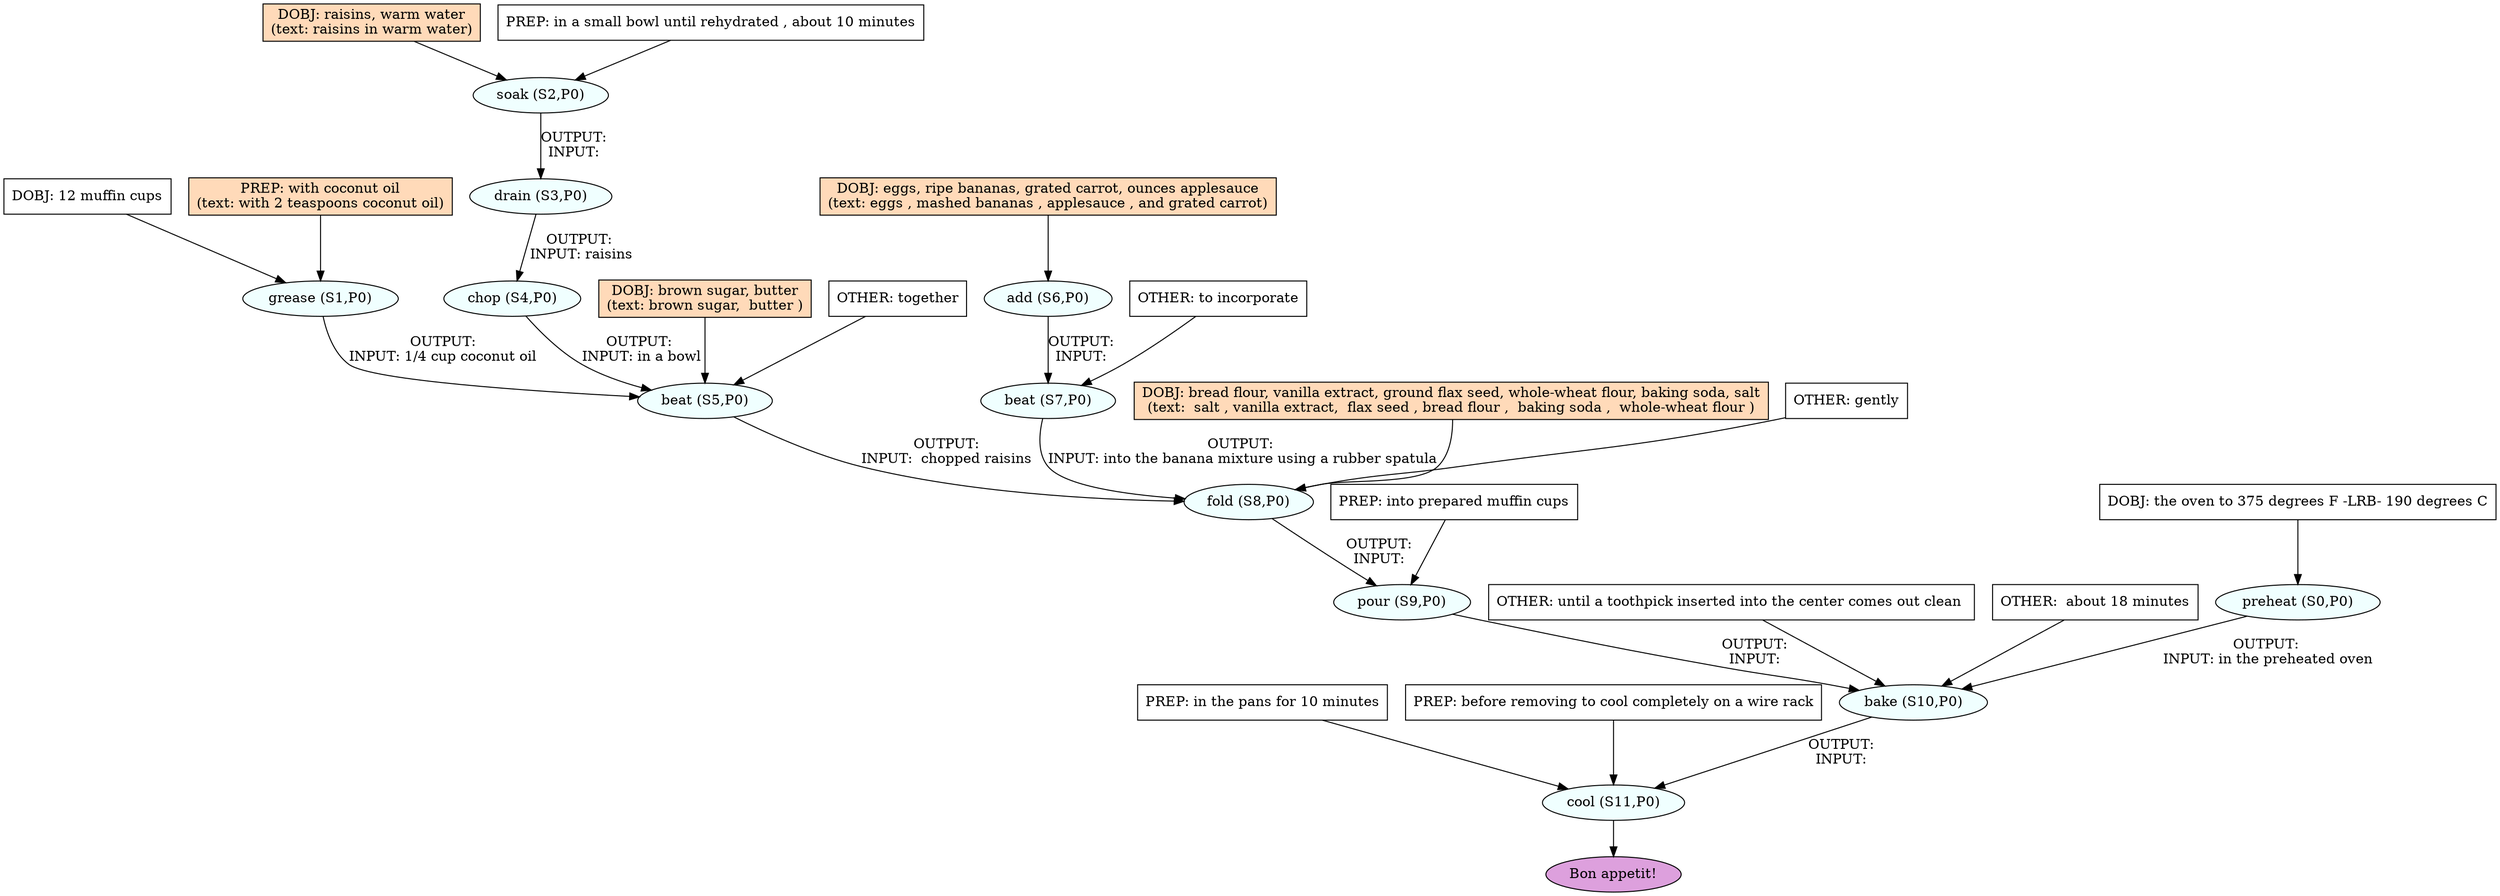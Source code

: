 digraph recipe {
E0[label="preheat (S0,P0)", shape=oval, style=filled, fillcolor=azure]
E1[label="grease (S1,P0)", shape=oval, style=filled, fillcolor=azure]
E2[label="soak (S2,P0)", shape=oval, style=filled, fillcolor=azure]
E3[label="drain (S3,P0)", shape=oval, style=filled, fillcolor=azure]
E4[label="chop (S4,P0)", shape=oval, style=filled, fillcolor=azure]
E5[label="beat (S5,P0)", shape=oval, style=filled, fillcolor=azure]
E6[label="add (S6,P0)", shape=oval, style=filled, fillcolor=azure]
E7[label="beat (S7,P0)", shape=oval, style=filled, fillcolor=azure]
E8[label="fold (S8,P0)", shape=oval, style=filled, fillcolor=azure]
E9[label="pour (S9,P0)", shape=oval, style=filled, fillcolor=azure]
E10[label="bake (S10,P0)", shape=oval, style=filled, fillcolor=azure]
E11[label="cool (S11,P0)", shape=oval, style=filled, fillcolor=azure]
D2[label="DOBJ: raisins, warm water
(text: raisins in warm water)", shape=box, style=filled, fillcolor=peachpuff]
D2 -> E2
P2_0[label="PREP: in a small bowl until rehydrated , about 10 minutes", shape=box, style=filled, fillcolor=white]
P2_0 -> E2
D0[label="DOBJ: the oven to 375 degrees F -LRB- 190 degrees C", shape=box, style=filled, fillcolor=white]
D0 -> E0
D1[label="DOBJ: 12 muffin cups", shape=box, style=filled, fillcolor=white]
D1 -> E1
P1_0[label="PREP: with coconut oil
(text: with 2 teaspoons coconut oil)", shape=box, style=filled, fillcolor=peachpuff]
P1_0 -> E1
D6[label="DOBJ: eggs, ripe bananas, grated carrot, ounces applesauce
(text: eggs , mashed bananas , applesauce , and grated carrot)", shape=box, style=filled, fillcolor=peachpuff]
D6 -> E6
E2 -> E3 [label="OUTPUT: 
INPUT: "]
E3 -> E4 [label="OUTPUT: 
INPUT: raisins"]
D5_ing[label="DOBJ: brown sugar, butter
(text: brown sugar,  butter )", shape=box, style=filled, fillcolor=peachpuff]
D5_ing -> E5
E1 -> E5 [label="OUTPUT: 
INPUT: 1/4 cup coconut oil "]
E4 -> E5 [label="OUTPUT: 
INPUT: in a bowl"]
O5_0_0[label="OTHER: together", shape=box, style=filled, fillcolor=white]
O5_0_0 -> E5
E6 -> E7 [label="OUTPUT: 
INPUT: "]
O7_0_0[label="OTHER: to incorporate", shape=box, style=filled, fillcolor=white]
O7_0_0 -> E7
D8_ing[label="DOBJ: bread flour, vanilla extract, ground flax seed, whole-wheat flour, baking soda, salt
(text:  salt , vanilla extract,  flax seed , bread flour ,  baking soda ,  whole-wheat flour )", shape=box, style=filled, fillcolor=peachpuff]
D8_ing -> E8
E5 -> E8 [label="OUTPUT: 
INPUT:  chopped raisins "]
E7 -> E8 [label="OUTPUT: 
INPUT: into the banana mixture using a rubber spatula"]
O8_0_0[label="OTHER: gently", shape=box, style=filled, fillcolor=white]
O8_0_0 -> E8
E8 -> E9 [label="OUTPUT: 
INPUT: "]
P9_0_0[label="PREP: into prepared muffin cups", shape=box, style=filled, fillcolor=white]
P9_0_0 -> E9
E9 -> E10 [label="OUTPUT: 
INPUT: "]
E0 -> E10 [label="OUTPUT: 
INPUT: in the preheated oven"]
O10_0_0[label="OTHER: until a toothpick inserted into the center comes out clean ", shape=box, style=filled, fillcolor=white]
O10_0_0 -> E10
O10_0_1[label="OTHER:  about 18 minutes", shape=box, style=filled, fillcolor=white]
O10_0_1 -> E10
E10 -> E11 [label="OUTPUT: 
INPUT: "]
P11_0_0[label="PREP: in the pans for 10 minutes", shape=box, style=filled, fillcolor=white]
P11_0_0 -> E11
P11_1_0[label="PREP: before removing to cool completely on a wire rack", shape=box, style=filled, fillcolor=white]
P11_1_0 -> E11
EOR[label="Bon appetit!", shape=oval, style=filled, fillcolor=plum]
E11 -> EOR
}
